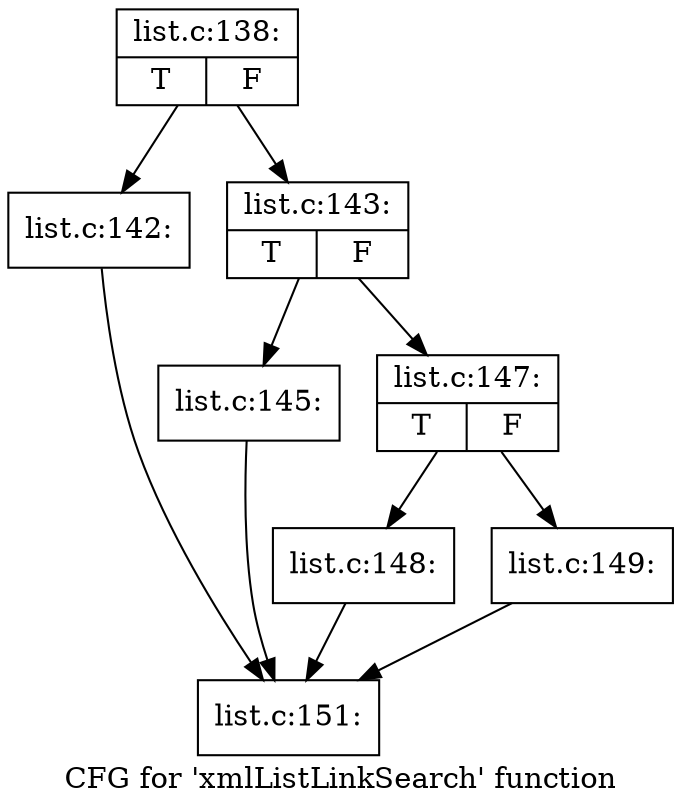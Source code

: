 digraph "CFG for 'xmlListLinkSearch' function" {
	label="CFG for 'xmlListLinkSearch' function";

	Node0x527a350 [shape=record,label="{list.c:138:|{<s0>T|<s1>F}}"];
	Node0x527a350 -> Node0x527b070;
	Node0x527a350 -> Node0x527b0c0;
	Node0x527b070 [shape=record,label="{list.c:142:}"];
	Node0x527b070 -> Node0x5278eb0;
	Node0x527b0c0 [shape=record,label="{list.c:143:|{<s0>T|<s1>F}}"];
	Node0x527b0c0 -> Node0x527b7f0;
	Node0x527b0c0 -> Node0x527b890;
	Node0x527b7f0 [shape=record,label="{list.c:145:}"];
	Node0x527b7f0 -> Node0x5278eb0;
	Node0x527b890 [shape=record,label="{list.c:147:|{<s0>T|<s1>F}}"];
	Node0x527b890 -> Node0x527bec0;
	Node0x527b890 -> Node0x527bf10;
	Node0x527bec0 [shape=record,label="{list.c:148:}"];
	Node0x527bec0 -> Node0x5278eb0;
	Node0x527bf10 [shape=record,label="{list.c:149:}"];
	Node0x527bf10 -> Node0x5278eb0;
	Node0x5278eb0 [shape=record,label="{list.c:151:}"];
}
